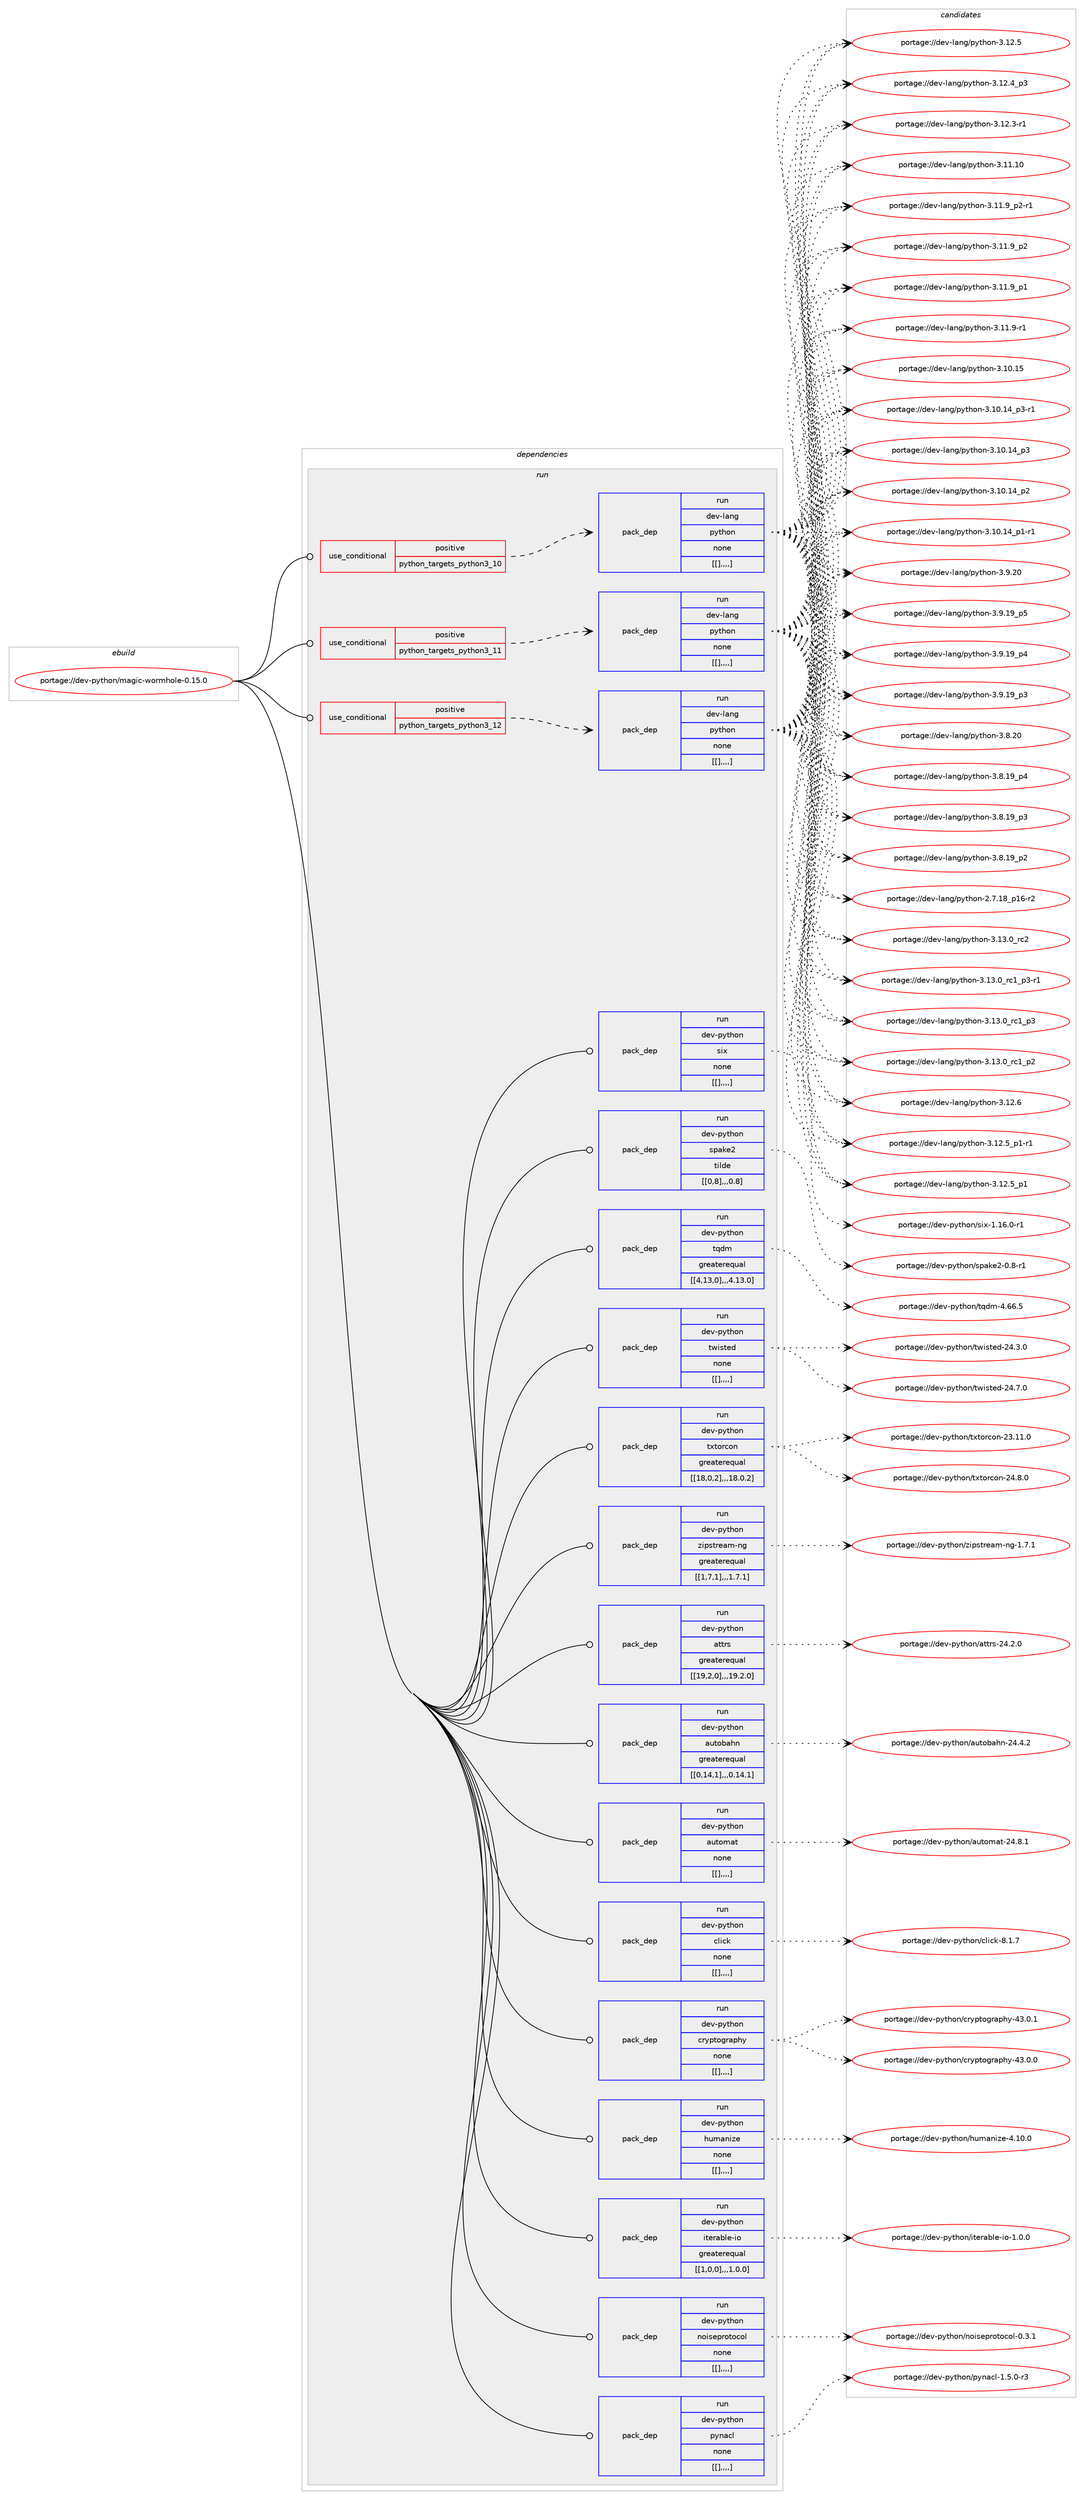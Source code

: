 digraph prolog {

# *************
# Graph options
# *************

newrank=true;
concentrate=true;
compound=true;
graph [rankdir=LR,fontname=Helvetica,fontsize=10,ranksep=1.5];#, ranksep=2.5, nodesep=0.2];
edge  [arrowhead=vee];
node  [fontname=Helvetica,fontsize=10];

# **********
# The ebuild
# **********

subgraph cluster_leftcol {
color=gray;
label=<<i>ebuild</i>>;
id [label="portage://dev-python/magic-wormhole-0.15.0", color=red, width=4, href="../dev-python/magic-wormhole-0.15.0.svg"];
}

# ****************
# The dependencies
# ****************

subgraph cluster_midcol {
color=gray;
label=<<i>dependencies</i>>;
subgraph cluster_compile {
fillcolor="#eeeeee";
style=filled;
label=<<i>compile</i>>;
}
subgraph cluster_compileandrun {
fillcolor="#eeeeee";
style=filled;
label=<<i>compile and run</i>>;
}
subgraph cluster_run {
fillcolor="#eeeeee";
style=filled;
label=<<i>run</i>>;
subgraph cond35148 {
dependency151536 [label=<<TABLE BORDER="0" CELLBORDER="1" CELLSPACING="0" CELLPADDING="4"><TR><TD ROWSPAN="3" CELLPADDING="10">use_conditional</TD></TR><TR><TD>positive</TD></TR><TR><TD>python_targets_python3_10</TD></TR></TABLE>>, shape=none, color=red];
subgraph pack115170 {
dependency151537 [label=<<TABLE BORDER="0" CELLBORDER="1" CELLSPACING="0" CELLPADDING="4" WIDTH="220"><TR><TD ROWSPAN="6" CELLPADDING="30">pack_dep</TD></TR><TR><TD WIDTH="110">run</TD></TR><TR><TD>dev-lang</TD></TR><TR><TD>python</TD></TR><TR><TD>none</TD></TR><TR><TD>[[],,,,]</TD></TR></TABLE>>, shape=none, color=blue];
}
dependency151536:e -> dependency151537:w [weight=20,style="dashed",arrowhead="vee"];
}
id:e -> dependency151536:w [weight=20,style="solid",arrowhead="odot"];
subgraph cond35149 {
dependency151538 [label=<<TABLE BORDER="0" CELLBORDER="1" CELLSPACING="0" CELLPADDING="4"><TR><TD ROWSPAN="3" CELLPADDING="10">use_conditional</TD></TR><TR><TD>positive</TD></TR><TR><TD>python_targets_python3_11</TD></TR></TABLE>>, shape=none, color=red];
subgraph pack115171 {
dependency151539 [label=<<TABLE BORDER="0" CELLBORDER="1" CELLSPACING="0" CELLPADDING="4" WIDTH="220"><TR><TD ROWSPAN="6" CELLPADDING="30">pack_dep</TD></TR><TR><TD WIDTH="110">run</TD></TR><TR><TD>dev-lang</TD></TR><TR><TD>python</TD></TR><TR><TD>none</TD></TR><TR><TD>[[],,,,]</TD></TR></TABLE>>, shape=none, color=blue];
}
dependency151538:e -> dependency151539:w [weight=20,style="dashed",arrowhead="vee"];
}
id:e -> dependency151538:w [weight=20,style="solid",arrowhead="odot"];
subgraph cond35150 {
dependency151540 [label=<<TABLE BORDER="0" CELLBORDER="1" CELLSPACING="0" CELLPADDING="4"><TR><TD ROWSPAN="3" CELLPADDING="10">use_conditional</TD></TR><TR><TD>positive</TD></TR><TR><TD>python_targets_python3_12</TD></TR></TABLE>>, shape=none, color=red];
subgraph pack115172 {
dependency151541 [label=<<TABLE BORDER="0" CELLBORDER="1" CELLSPACING="0" CELLPADDING="4" WIDTH="220"><TR><TD ROWSPAN="6" CELLPADDING="30">pack_dep</TD></TR><TR><TD WIDTH="110">run</TD></TR><TR><TD>dev-lang</TD></TR><TR><TD>python</TD></TR><TR><TD>none</TD></TR><TR><TD>[[],,,,]</TD></TR></TABLE>>, shape=none, color=blue];
}
dependency151540:e -> dependency151541:w [weight=20,style="dashed",arrowhead="vee"];
}
id:e -> dependency151540:w [weight=20,style="solid",arrowhead="odot"];
subgraph pack115173 {
dependency151542 [label=<<TABLE BORDER="0" CELLBORDER="1" CELLSPACING="0" CELLPADDING="4" WIDTH="220"><TR><TD ROWSPAN="6" CELLPADDING="30">pack_dep</TD></TR><TR><TD WIDTH="110">run</TD></TR><TR><TD>dev-python</TD></TR><TR><TD>attrs</TD></TR><TR><TD>greaterequal</TD></TR><TR><TD>[[19,2,0],,,19.2.0]</TD></TR></TABLE>>, shape=none, color=blue];
}
id:e -> dependency151542:w [weight=20,style="solid",arrowhead="odot"];
subgraph pack115174 {
dependency151543 [label=<<TABLE BORDER="0" CELLBORDER="1" CELLSPACING="0" CELLPADDING="4" WIDTH="220"><TR><TD ROWSPAN="6" CELLPADDING="30">pack_dep</TD></TR><TR><TD WIDTH="110">run</TD></TR><TR><TD>dev-python</TD></TR><TR><TD>autobahn</TD></TR><TR><TD>greaterequal</TD></TR><TR><TD>[[0,14,1],,,0.14.1]</TD></TR></TABLE>>, shape=none, color=blue];
}
id:e -> dependency151543:w [weight=20,style="solid",arrowhead="odot"];
subgraph pack115175 {
dependency151544 [label=<<TABLE BORDER="0" CELLBORDER="1" CELLSPACING="0" CELLPADDING="4" WIDTH="220"><TR><TD ROWSPAN="6" CELLPADDING="30">pack_dep</TD></TR><TR><TD WIDTH="110">run</TD></TR><TR><TD>dev-python</TD></TR><TR><TD>automat</TD></TR><TR><TD>none</TD></TR><TR><TD>[[],,,,]</TD></TR></TABLE>>, shape=none, color=blue];
}
id:e -> dependency151544:w [weight=20,style="solid",arrowhead="odot"];
subgraph pack115176 {
dependency151545 [label=<<TABLE BORDER="0" CELLBORDER="1" CELLSPACING="0" CELLPADDING="4" WIDTH="220"><TR><TD ROWSPAN="6" CELLPADDING="30">pack_dep</TD></TR><TR><TD WIDTH="110">run</TD></TR><TR><TD>dev-python</TD></TR><TR><TD>click</TD></TR><TR><TD>none</TD></TR><TR><TD>[[],,,,]</TD></TR></TABLE>>, shape=none, color=blue];
}
id:e -> dependency151545:w [weight=20,style="solid",arrowhead="odot"];
subgraph pack115177 {
dependency151546 [label=<<TABLE BORDER="0" CELLBORDER="1" CELLSPACING="0" CELLPADDING="4" WIDTH="220"><TR><TD ROWSPAN="6" CELLPADDING="30">pack_dep</TD></TR><TR><TD WIDTH="110">run</TD></TR><TR><TD>dev-python</TD></TR><TR><TD>cryptography</TD></TR><TR><TD>none</TD></TR><TR><TD>[[],,,,]</TD></TR></TABLE>>, shape=none, color=blue];
}
id:e -> dependency151546:w [weight=20,style="solid",arrowhead="odot"];
subgraph pack115178 {
dependency151547 [label=<<TABLE BORDER="0" CELLBORDER="1" CELLSPACING="0" CELLPADDING="4" WIDTH="220"><TR><TD ROWSPAN="6" CELLPADDING="30">pack_dep</TD></TR><TR><TD WIDTH="110">run</TD></TR><TR><TD>dev-python</TD></TR><TR><TD>humanize</TD></TR><TR><TD>none</TD></TR><TR><TD>[[],,,,]</TD></TR></TABLE>>, shape=none, color=blue];
}
id:e -> dependency151547:w [weight=20,style="solid",arrowhead="odot"];
subgraph pack115179 {
dependency151548 [label=<<TABLE BORDER="0" CELLBORDER="1" CELLSPACING="0" CELLPADDING="4" WIDTH="220"><TR><TD ROWSPAN="6" CELLPADDING="30">pack_dep</TD></TR><TR><TD WIDTH="110">run</TD></TR><TR><TD>dev-python</TD></TR><TR><TD>iterable-io</TD></TR><TR><TD>greaterequal</TD></TR><TR><TD>[[1,0,0],,,1.0.0]</TD></TR></TABLE>>, shape=none, color=blue];
}
id:e -> dependency151548:w [weight=20,style="solid",arrowhead="odot"];
subgraph pack115180 {
dependency151549 [label=<<TABLE BORDER="0" CELLBORDER="1" CELLSPACING="0" CELLPADDING="4" WIDTH="220"><TR><TD ROWSPAN="6" CELLPADDING="30">pack_dep</TD></TR><TR><TD WIDTH="110">run</TD></TR><TR><TD>dev-python</TD></TR><TR><TD>noiseprotocol</TD></TR><TR><TD>none</TD></TR><TR><TD>[[],,,,]</TD></TR></TABLE>>, shape=none, color=blue];
}
id:e -> dependency151549:w [weight=20,style="solid",arrowhead="odot"];
subgraph pack115181 {
dependency151550 [label=<<TABLE BORDER="0" CELLBORDER="1" CELLSPACING="0" CELLPADDING="4" WIDTH="220"><TR><TD ROWSPAN="6" CELLPADDING="30">pack_dep</TD></TR><TR><TD WIDTH="110">run</TD></TR><TR><TD>dev-python</TD></TR><TR><TD>pynacl</TD></TR><TR><TD>none</TD></TR><TR><TD>[[],,,,]</TD></TR></TABLE>>, shape=none, color=blue];
}
id:e -> dependency151550:w [weight=20,style="solid",arrowhead="odot"];
subgraph pack115182 {
dependency151551 [label=<<TABLE BORDER="0" CELLBORDER="1" CELLSPACING="0" CELLPADDING="4" WIDTH="220"><TR><TD ROWSPAN="6" CELLPADDING="30">pack_dep</TD></TR><TR><TD WIDTH="110">run</TD></TR><TR><TD>dev-python</TD></TR><TR><TD>six</TD></TR><TR><TD>none</TD></TR><TR><TD>[[],,,,]</TD></TR></TABLE>>, shape=none, color=blue];
}
id:e -> dependency151551:w [weight=20,style="solid",arrowhead="odot"];
subgraph pack115183 {
dependency151552 [label=<<TABLE BORDER="0" CELLBORDER="1" CELLSPACING="0" CELLPADDING="4" WIDTH="220"><TR><TD ROWSPAN="6" CELLPADDING="30">pack_dep</TD></TR><TR><TD WIDTH="110">run</TD></TR><TR><TD>dev-python</TD></TR><TR><TD>spake2</TD></TR><TR><TD>tilde</TD></TR><TR><TD>[[0,8],,,0.8]</TD></TR></TABLE>>, shape=none, color=blue];
}
id:e -> dependency151552:w [weight=20,style="solid",arrowhead="odot"];
subgraph pack115184 {
dependency151553 [label=<<TABLE BORDER="0" CELLBORDER="1" CELLSPACING="0" CELLPADDING="4" WIDTH="220"><TR><TD ROWSPAN="6" CELLPADDING="30">pack_dep</TD></TR><TR><TD WIDTH="110">run</TD></TR><TR><TD>dev-python</TD></TR><TR><TD>tqdm</TD></TR><TR><TD>greaterequal</TD></TR><TR><TD>[[4,13,0],,,4.13.0]</TD></TR></TABLE>>, shape=none, color=blue];
}
id:e -> dependency151553:w [weight=20,style="solid",arrowhead="odot"];
subgraph pack115185 {
dependency151554 [label=<<TABLE BORDER="0" CELLBORDER="1" CELLSPACING="0" CELLPADDING="4" WIDTH="220"><TR><TD ROWSPAN="6" CELLPADDING="30">pack_dep</TD></TR><TR><TD WIDTH="110">run</TD></TR><TR><TD>dev-python</TD></TR><TR><TD>twisted</TD></TR><TR><TD>none</TD></TR><TR><TD>[[],,,,]</TD></TR></TABLE>>, shape=none, color=blue];
}
id:e -> dependency151554:w [weight=20,style="solid",arrowhead="odot"];
subgraph pack115186 {
dependency151555 [label=<<TABLE BORDER="0" CELLBORDER="1" CELLSPACING="0" CELLPADDING="4" WIDTH="220"><TR><TD ROWSPAN="6" CELLPADDING="30">pack_dep</TD></TR><TR><TD WIDTH="110">run</TD></TR><TR><TD>dev-python</TD></TR><TR><TD>txtorcon</TD></TR><TR><TD>greaterequal</TD></TR><TR><TD>[[18,0,2],,,18.0.2]</TD></TR></TABLE>>, shape=none, color=blue];
}
id:e -> dependency151555:w [weight=20,style="solid",arrowhead="odot"];
subgraph pack115187 {
dependency151556 [label=<<TABLE BORDER="0" CELLBORDER="1" CELLSPACING="0" CELLPADDING="4" WIDTH="220"><TR><TD ROWSPAN="6" CELLPADDING="30">pack_dep</TD></TR><TR><TD WIDTH="110">run</TD></TR><TR><TD>dev-python</TD></TR><TR><TD>zipstream-ng</TD></TR><TR><TD>greaterequal</TD></TR><TR><TD>[[1,7,1],,,1.7.1]</TD></TR></TABLE>>, shape=none, color=blue];
}
id:e -> dependency151556:w [weight=20,style="solid",arrowhead="odot"];
}
}

# **************
# The candidates
# **************

subgraph cluster_choices {
rank=same;
color=gray;
label=<<i>candidates</i>>;

subgraph choice115170 {
color=black;
nodesep=1;
choice10010111845108971101034711212111610411111045514649514648951149950 [label="portage://dev-lang/python-3.13.0_rc2", color=red, width=4,href="../dev-lang/python-3.13.0_rc2.svg"];
choice1001011184510897110103471121211161041111104551464951464895114994995112514511449 [label="portage://dev-lang/python-3.13.0_rc1_p3-r1", color=red, width=4,href="../dev-lang/python-3.13.0_rc1_p3-r1.svg"];
choice100101118451089711010347112121116104111110455146495146489511499499511251 [label="portage://dev-lang/python-3.13.0_rc1_p3", color=red, width=4,href="../dev-lang/python-3.13.0_rc1_p3.svg"];
choice100101118451089711010347112121116104111110455146495146489511499499511250 [label="portage://dev-lang/python-3.13.0_rc1_p2", color=red, width=4,href="../dev-lang/python-3.13.0_rc1_p2.svg"];
choice10010111845108971101034711212111610411111045514649504654 [label="portage://dev-lang/python-3.12.6", color=red, width=4,href="../dev-lang/python-3.12.6.svg"];
choice1001011184510897110103471121211161041111104551464950465395112494511449 [label="portage://dev-lang/python-3.12.5_p1-r1", color=red, width=4,href="../dev-lang/python-3.12.5_p1-r1.svg"];
choice100101118451089711010347112121116104111110455146495046539511249 [label="portage://dev-lang/python-3.12.5_p1", color=red, width=4,href="../dev-lang/python-3.12.5_p1.svg"];
choice10010111845108971101034711212111610411111045514649504653 [label="portage://dev-lang/python-3.12.5", color=red, width=4,href="../dev-lang/python-3.12.5.svg"];
choice100101118451089711010347112121116104111110455146495046529511251 [label="portage://dev-lang/python-3.12.4_p3", color=red, width=4,href="../dev-lang/python-3.12.4_p3.svg"];
choice100101118451089711010347112121116104111110455146495046514511449 [label="portage://dev-lang/python-3.12.3-r1", color=red, width=4,href="../dev-lang/python-3.12.3-r1.svg"];
choice1001011184510897110103471121211161041111104551464949464948 [label="portage://dev-lang/python-3.11.10", color=red, width=4,href="../dev-lang/python-3.11.10.svg"];
choice1001011184510897110103471121211161041111104551464949465795112504511449 [label="portage://dev-lang/python-3.11.9_p2-r1", color=red, width=4,href="../dev-lang/python-3.11.9_p2-r1.svg"];
choice100101118451089711010347112121116104111110455146494946579511250 [label="portage://dev-lang/python-3.11.9_p2", color=red, width=4,href="../dev-lang/python-3.11.9_p2.svg"];
choice100101118451089711010347112121116104111110455146494946579511249 [label="portage://dev-lang/python-3.11.9_p1", color=red, width=4,href="../dev-lang/python-3.11.9_p1.svg"];
choice100101118451089711010347112121116104111110455146494946574511449 [label="portage://dev-lang/python-3.11.9-r1", color=red, width=4,href="../dev-lang/python-3.11.9-r1.svg"];
choice1001011184510897110103471121211161041111104551464948464953 [label="portage://dev-lang/python-3.10.15", color=red, width=4,href="../dev-lang/python-3.10.15.svg"];
choice100101118451089711010347112121116104111110455146494846495295112514511449 [label="portage://dev-lang/python-3.10.14_p3-r1", color=red, width=4,href="../dev-lang/python-3.10.14_p3-r1.svg"];
choice10010111845108971101034711212111610411111045514649484649529511251 [label="portage://dev-lang/python-3.10.14_p3", color=red, width=4,href="../dev-lang/python-3.10.14_p3.svg"];
choice10010111845108971101034711212111610411111045514649484649529511250 [label="portage://dev-lang/python-3.10.14_p2", color=red, width=4,href="../dev-lang/python-3.10.14_p2.svg"];
choice100101118451089711010347112121116104111110455146494846495295112494511449 [label="portage://dev-lang/python-3.10.14_p1-r1", color=red, width=4,href="../dev-lang/python-3.10.14_p1-r1.svg"];
choice10010111845108971101034711212111610411111045514657465048 [label="portage://dev-lang/python-3.9.20", color=red, width=4,href="../dev-lang/python-3.9.20.svg"];
choice100101118451089711010347112121116104111110455146574649579511253 [label="portage://dev-lang/python-3.9.19_p5", color=red, width=4,href="../dev-lang/python-3.9.19_p5.svg"];
choice100101118451089711010347112121116104111110455146574649579511252 [label="portage://dev-lang/python-3.9.19_p4", color=red, width=4,href="../dev-lang/python-3.9.19_p4.svg"];
choice100101118451089711010347112121116104111110455146574649579511251 [label="portage://dev-lang/python-3.9.19_p3", color=red, width=4,href="../dev-lang/python-3.9.19_p3.svg"];
choice10010111845108971101034711212111610411111045514656465048 [label="portage://dev-lang/python-3.8.20", color=red, width=4,href="../dev-lang/python-3.8.20.svg"];
choice100101118451089711010347112121116104111110455146564649579511252 [label="portage://dev-lang/python-3.8.19_p4", color=red, width=4,href="../dev-lang/python-3.8.19_p4.svg"];
choice100101118451089711010347112121116104111110455146564649579511251 [label="portage://dev-lang/python-3.8.19_p3", color=red, width=4,href="../dev-lang/python-3.8.19_p3.svg"];
choice100101118451089711010347112121116104111110455146564649579511250 [label="portage://dev-lang/python-3.8.19_p2", color=red, width=4,href="../dev-lang/python-3.8.19_p2.svg"];
choice100101118451089711010347112121116104111110455046554649569511249544511450 [label="portage://dev-lang/python-2.7.18_p16-r2", color=red, width=4,href="../dev-lang/python-2.7.18_p16-r2.svg"];
dependency151537:e -> choice10010111845108971101034711212111610411111045514649514648951149950:w [style=dotted,weight="100"];
dependency151537:e -> choice1001011184510897110103471121211161041111104551464951464895114994995112514511449:w [style=dotted,weight="100"];
dependency151537:e -> choice100101118451089711010347112121116104111110455146495146489511499499511251:w [style=dotted,weight="100"];
dependency151537:e -> choice100101118451089711010347112121116104111110455146495146489511499499511250:w [style=dotted,weight="100"];
dependency151537:e -> choice10010111845108971101034711212111610411111045514649504654:w [style=dotted,weight="100"];
dependency151537:e -> choice1001011184510897110103471121211161041111104551464950465395112494511449:w [style=dotted,weight="100"];
dependency151537:e -> choice100101118451089711010347112121116104111110455146495046539511249:w [style=dotted,weight="100"];
dependency151537:e -> choice10010111845108971101034711212111610411111045514649504653:w [style=dotted,weight="100"];
dependency151537:e -> choice100101118451089711010347112121116104111110455146495046529511251:w [style=dotted,weight="100"];
dependency151537:e -> choice100101118451089711010347112121116104111110455146495046514511449:w [style=dotted,weight="100"];
dependency151537:e -> choice1001011184510897110103471121211161041111104551464949464948:w [style=dotted,weight="100"];
dependency151537:e -> choice1001011184510897110103471121211161041111104551464949465795112504511449:w [style=dotted,weight="100"];
dependency151537:e -> choice100101118451089711010347112121116104111110455146494946579511250:w [style=dotted,weight="100"];
dependency151537:e -> choice100101118451089711010347112121116104111110455146494946579511249:w [style=dotted,weight="100"];
dependency151537:e -> choice100101118451089711010347112121116104111110455146494946574511449:w [style=dotted,weight="100"];
dependency151537:e -> choice1001011184510897110103471121211161041111104551464948464953:w [style=dotted,weight="100"];
dependency151537:e -> choice100101118451089711010347112121116104111110455146494846495295112514511449:w [style=dotted,weight="100"];
dependency151537:e -> choice10010111845108971101034711212111610411111045514649484649529511251:w [style=dotted,weight="100"];
dependency151537:e -> choice10010111845108971101034711212111610411111045514649484649529511250:w [style=dotted,weight="100"];
dependency151537:e -> choice100101118451089711010347112121116104111110455146494846495295112494511449:w [style=dotted,weight="100"];
dependency151537:e -> choice10010111845108971101034711212111610411111045514657465048:w [style=dotted,weight="100"];
dependency151537:e -> choice100101118451089711010347112121116104111110455146574649579511253:w [style=dotted,weight="100"];
dependency151537:e -> choice100101118451089711010347112121116104111110455146574649579511252:w [style=dotted,weight="100"];
dependency151537:e -> choice100101118451089711010347112121116104111110455146574649579511251:w [style=dotted,weight="100"];
dependency151537:e -> choice10010111845108971101034711212111610411111045514656465048:w [style=dotted,weight="100"];
dependency151537:e -> choice100101118451089711010347112121116104111110455146564649579511252:w [style=dotted,weight="100"];
dependency151537:e -> choice100101118451089711010347112121116104111110455146564649579511251:w [style=dotted,weight="100"];
dependency151537:e -> choice100101118451089711010347112121116104111110455146564649579511250:w [style=dotted,weight="100"];
dependency151537:e -> choice100101118451089711010347112121116104111110455046554649569511249544511450:w [style=dotted,weight="100"];
}
subgraph choice115171 {
color=black;
nodesep=1;
choice10010111845108971101034711212111610411111045514649514648951149950 [label="portage://dev-lang/python-3.13.0_rc2", color=red, width=4,href="../dev-lang/python-3.13.0_rc2.svg"];
choice1001011184510897110103471121211161041111104551464951464895114994995112514511449 [label="portage://dev-lang/python-3.13.0_rc1_p3-r1", color=red, width=4,href="../dev-lang/python-3.13.0_rc1_p3-r1.svg"];
choice100101118451089711010347112121116104111110455146495146489511499499511251 [label="portage://dev-lang/python-3.13.0_rc1_p3", color=red, width=4,href="../dev-lang/python-3.13.0_rc1_p3.svg"];
choice100101118451089711010347112121116104111110455146495146489511499499511250 [label="portage://dev-lang/python-3.13.0_rc1_p2", color=red, width=4,href="../dev-lang/python-3.13.0_rc1_p2.svg"];
choice10010111845108971101034711212111610411111045514649504654 [label="portage://dev-lang/python-3.12.6", color=red, width=4,href="../dev-lang/python-3.12.6.svg"];
choice1001011184510897110103471121211161041111104551464950465395112494511449 [label="portage://dev-lang/python-3.12.5_p1-r1", color=red, width=4,href="../dev-lang/python-3.12.5_p1-r1.svg"];
choice100101118451089711010347112121116104111110455146495046539511249 [label="portage://dev-lang/python-3.12.5_p1", color=red, width=4,href="../dev-lang/python-3.12.5_p1.svg"];
choice10010111845108971101034711212111610411111045514649504653 [label="portage://dev-lang/python-3.12.5", color=red, width=4,href="../dev-lang/python-3.12.5.svg"];
choice100101118451089711010347112121116104111110455146495046529511251 [label="portage://dev-lang/python-3.12.4_p3", color=red, width=4,href="../dev-lang/python-3.12.4_p3.svg"];
choice100101118451089711010347112121116104111110455146495046514511449 [label="portage://dev-lang/python-3.12.3-r1", color=red, width=4,href="../dev-lang/python-3.12.3-r1.svg"];
choice1001011184510897110103471121211161041111104551464949464948 [label="portage://dev-lang/python-3.11.10", color=red, width=4,href="../dev-lang/python-3.11.10.svg"];
choice1001011184510897110103471121211161041111104551464949465795112504511449 [label="portage://dev-lang/python-3.11.9_p2-r1", color=red, width=4,href="../dev-lang/python-3.11.9_p2-r1.svg"];
choice100101118451089711010347112121116104111110455146494946579511250 [label="portage://dev-lang/python-3.11.9_p2", color=red, width=4,href="../dev-lang/python-3.11.9_p2.svg"];
choice100101118451089711010347112121116104111110455146494946579511249 [label="portage://dev-lang/python-3.11.9_p1", color=red, width=4,href="../dev-lang/python-3.11.9_p1.svg"];
choice100101118451089711010347112121116104111110455146494946574511449 [label="portage://dev-lang/python-3.11.9-r1", color=red, width=4,href="../dev-lang/python-3.11.9-r1.svg"];
choice1001011184510897110103471121211161041111104551464948464953 [label="portage://dev-lang/python-3.10.15", color=red, width=4,href="../dev-lang/python-3.10.15.svg"];
choice100101118451089711010347112121116104111110455146494846495295112514511449 [label="portage://dev-lang/python-3.10.14_p3-r1", color=red, width=4,href="../dev-lang/python-3.10.14_p3-r1.svg"];
choice10010111845108971101034711212111610411111045514649484649529511251 [label="portage://dev-lang/python-3.10.14_p3", color=red, width=4,href="../dev-lang/python-3.10.14_p3.svg"];
choice10010111845108971101034711212111610411111045514649484649529511250 [label="portage://dev-lang/python-3.10.14_p2", color=red, width=4,href="../dev-lang/python-3.10.14_p2.svg"];
choice100101118451089711010347112121116104111110455146494846495295112494511449 [label="portage://dev-lang/python-3.10.14_p1-r1", color=red, width=4,href="../dev-lang/python-3.10.14_p1-r1.svg"];
choice10010111845108971101034711212111610411111045514657465048 [label="portage://dev-lang/python-3.9.20", color=red, width=4,href="../dev-lang/python-3.9.20.svg"];
choice100101118451089711010347112121116104111110455146574649579511253 [label="portage://dev-lang/python-3.9.19_p5", color=red, width=4,href="../dev-lang/python-3.9.19_p5.svg"];
choice100101118451089711010347112121116104111110455146574649579511252 [label="portage://dev-lang/python-3.9.19_p4", color=red, width=4,href="../dev-lang/python-3.9.19_p4.svg"];
choice100101118451089711010347112121116104111110455146574649579511251 [label="portage://dev-lang/python-3.9.19_p3", color=red, width=4,href="../dev-lang/python-3.9.19_p3.svg"];
choice10010111845108971101034711212111610411111045514656465048 [label="portage://dev-lang/python-3.8.20", color=red, width=4,href="../dev-lang/python-3.8.20.svg"];
choice100101118451089711010347112121116104111110455146564649579511252 [label="portage://dev-lang/python-3.8.19_p4", color=red, width=4,href="../dev-lang/python-3.8.19_p4.svg"];
choice100101118451089711010347112121116104111110455146564649579511251 [label="portage://dev-lang/python-3.8.19_p3", color=red, width=4,href="../dev-lang/python-3.8.19_p3.svg"];
choice100101118451089711010347112121116104111110455146564649579511250 [label="portage://dev-lang/python-3.8.19_p2", color=red, width=4,href="../dev-lang/python-3.8.19_p2.svg"];
choice100101118451089711010347112121116104111110455046554649569511249544511450 [label="portage://dev-lang/python-2.7.18_p16-r2", color=red, width=4,href="../dev-lang/python-2.7.18_p16-r2.svg"];
dependency151539:e -> choice10010111845108971101034711212111610411111045514649514648951149950:w [style=dotted,weight="100"];
dependency151539:e -> choice1001011184510897110103471121211161041111104551464951464895114994995112514511449:w [style=dotted,weight="100"];
dependency151539:e -> choice100101118451089711010347112121116104111110455146495146489511499499511251:w [style=dotted,weight="100"];
dependency151539:e -> choice100101118451089711010347112121116104111110455146495146489511499499511250:w [style=dotted,weight="100"];
dependency151539:e -> choice10010111845108971101034711212111610411111045514649504654:w [style=dotted,weight="100"];
dependency151539:e -> choice1001011184510897110103471121211161041111104551464950465395112494511449:w [style=dotted,weight="100"];
dependency151539:e -> choice100101118451089711010347112121116104111110455146495046539511249:w [style=dotted,weight="100"];
dependency151539:e -> choice10010111845108971101034711212111610411111045514649504653:w [style=dotted,weight="100"];
dependency151539:e -> choice100101118451089711010347112121116104111110455146495046529511251:w [style=dotted,weight="100"];
dependency151539:e -> choice100101118451089711010347112121116104111110455146495046514511449:w [style=dotted,weight="100"];
dependency151539:e -> choice1001011184510897110103471121211161041111104551464949464948:w [style=dotted,weight="100"];
dependency151539:e -> choice1001011184510897110103471121211161041111104551464949465795112504511449:w [style=dotted,weight="100"];
dependency151539:e -> choice100101118451089711010347112121116104111110455146494946579511250:w [style=dotted,weight="100"];
dependency151539:e -> choice100101118451089711010347112121116104111110455146494946579511249:w [style=dotted,weight="100"];
dependency151539:e -> choice100101118451089711010347112121116104111110455146494946574511449:w [style=dotted,weight="100"];
dependency151539:e -> choice1001011184510897110103471121211161041111104551464948464953:w [style=dotted,weight="100"];
dependency151539:e -> choice100101118451089711010347112121116104111110455146494846495295112514511449:w [style=dotted,weight="100"];
dependency151539:e -> choice10010111845108971101034711212111610411111045514649484649529511251:w [style=dotted,weight="100"];
dependency151539:e -> choice10010111845108971101034711212111610411111045514649484649529511250:w [style=dotted,weight="100"];
dependency151539:e -> choice100101118451089711010347112121116104111110455146494846495295112494511449:w [style=dotted,weight="100"];
dependency151539:e -> choice10010111845108971101034711212111610411111045514657465048:w [style=dotted,weight="100"];
dependency151539:e -> choice100101118451089711010347112121116104111110455146574649579511253:w [style=dotted,weight="100"];
dependency151539:e -> choice100101118451089711010347112121116104111110455146574649579511252:w [style=dotted,weight="100"];
dependency151539:e -> choice100101118451089711010347112121116104111110455146574649579511251:w [style=dotted,weight="100"];
dependency151539:e -> choice10010111845108971101034711212111610411111045514656465048:w [style=dotted,weight="100"];
dependency151539:e -> choice100101118451089711010347112121116104111110455146564649579511252:w [style=dotted,weight="100"];
dependency151539:e -> choice100101118451089711010347112121116104111110455146564649579511251:w [style=dotted,weight="100"];
dependency151539:e -> choice100101118451089711010347112121116104111110455146564649579511250:w [style=dotted,weight="100"];
dependency151539:e -> choice100101118451089711010347112121116104111110455046554649569511249544511450:w [style=dotted,weight="100"];
}
subgraph choice115172 {
color=black;
nodesep=1;
choice10010111845108971101034711212111610411111045514649514648951149950 [label="portage://dev-lang/python-3.13.0_rc2", color=red, width=4,href="../dev-lang/python-3.13.0_rc2.svg"];
choice1001011184510897110103471121211161041111104551464951464895114994995112514511449 [label="portage://dev-lang/python-3.13.0_rc1_p3-r1", color=red, width=4,href="../dev-lang/python-3.13.0_rc1_p3-r1.svg"];
choice100101118451089711010347112121116104111110455146495146489511499499511251 [label="portage://dev-lang/python-3.13.0_rc1_p3", color=red, width=4,href="../dev-lang/python-3.13.0_rc1_p3.svg"];
choice100101118451089711010347112121116104111110455146495146489511499499511250 [label="portage://dev-lang/python-3.13.0_rc1_p2", color=red, width=4,href="../dev-lang/python-3.13.0_rc1_p2.svg"];
choice10010111845108971101034711212111610411111045514649504654 [label="portage://dev-lang/python-3.12.6", color=red, width=4,href="../dev-lang/python-3.12.6.svg"];
choice1001011184510897110103471121211161041111104551464950465395112494511449 [label="portage://dev-lang/python-3.12.5_p1-r1", color=red, width=4,href="../dev-lang/python-3.12.5_p1-r1.svg"];
choice100101118451089711010347112121116104111110455146495046539511249 [label="portage://dev-lang/python-3.12.5_p1", color=red, width=4,href="../dev-lang/python-3.12.5_p1.svg"];
choice10010111845108971101034711212111610411111045514649504653 [label="portage://dev-lang/python-3.12.5", color=red, width=4,href="../dev-lang/python-3.12.5.svg"];
choice100101118451089711010347112121116104111110455146495046529511251 [label="portage://dev-lang/python-3.12.4_p3", color=red, width=4,href="../dev-lang/python-3.12.4_p3.svg"];
choice100101118451089711010347112121116104111110455146495046514511449 [label="portage://dev-lang/python-3.12.3-r1", color=red, width=4,href="../dev-lang/python-3.12.3-r1.svg"];
choice1001011184510897110103471121211161041111104551464949464948 [label="portage://dev-lang/python-3.11.10", color=red, width=4,href="../dev-lang/python-3.11.10.svg"];
choice1001011184510897110103471121211161041111104551464949465795112504511449 [label="portage://dev-lang/python-3.11.9_p2-r1", color=red, width=4,href="../dev-lang/python-3.11.9_p2-r1.svg"];
choice100101118451089711010347112121116104111110455146494946579511250 [label="portage://dev-lang/python-3.11.9_p2", color=red, width=4,href="../dev-lang/python-3.11.9_p2.svg"];
choice100101118451089711010347112121116104111110455146494946579511249 [label="portage://dev-lang/python-3.11.9_p1", color=red, width=4,href="../dev-lang/python-3.11.9_p1.svg"];
choice100101118451089711010347112121116104111110455146494946574511449 [label="portage://dev-lang/python-3.11.9-r1", color=red, width=4,href="../dev-lang/python-3.11.9-r1.svg"];
choice1001011184510897110103471121211161041111104551464948464953 [label="portage://dev-lang/python-3.10.15", color=red, width=4,href="../dev-lang/python-3.10.15.svg"];
choice100101118451089711010347112121116104111110455146494846495295112514511449 [label="portage://dev-lang/python-3.10.14_p3-r1", color=red, width=4,href="../dev-lang/python-3.10.14_p3-r1.svg"];
choice10010111845108971101034711212111610411111045514649484649529511251 [label="portage://dev-lang/python-3.10.14_p3", color=red, width=4,href="../dev-lang/python-3.10.14_p3.svg"];
choice10010111845108971101034711212111610411111045514649484649529511250 [label="portage://dev-lang/python-3.10.14_p2", color=red, width=4,href="../dev-lang/python-3.10.14_p2.svg"];
choice100101118451089711010347112121116104111110455146494846495295112494511449 [label="portage://dev-lang/python-3.10.14_p1-r1", color=red, width=4,href="../dev-lang/python-3.10.14_p1-r1.svg"];
choice10010111845108971101034711212111610411111045514657465048 [label="portage://dev-lang/python-3.9.20", color=red, width=4,href="../dev-lang/python-3.9.20.svg"];
choice100101118451089711010347112121116104111110455146574649579511253 [label="portage://dev-lang/python-3.9.19_p5", color=red, width=4,href="../dev-lang/python-3.9.19_p5.svg"];
choice100101118451089711010347112121116104111110455146574649579511252 [label="portage://dev-lang/python-3.9.19_p4", color=red, width=4,href="../dev-lang/python-3.9.19_p4.svg"];
choice100101118451089711010347112121116104111110455146574649579511251 [label="portage://dev-lang/python-3.9.19_p3", color=red, width=4,href="../dev-lang/python-3.9.19_p3.svg"];
choice10010111845108971101034711212111610411111045514656465048 [label="portage://dev-lang/python-3.8.20", color=red, width=4,href="../dev-lang/python-3.8.20.svg"];
choice100101118451089711010347112121116104111110455146564649579511252 [label="portage://dev-lang/python-3.8.19_p4", color=red, width=4,href="../dev-lang/python-3.8.19_p4.svg"];
choice100101118451089711010347112121116104111110455146564649579511251 [label="portage://dev-lang/python-3.8.19_p3", color=red, width=4,href="../dev-lang/python-3.8.19_p3.svg"];
choice100101118451089711010347112121116104111110455146564649579511250 [label="portage://dev-lang/python-3.8.19_p2", color=red, width=4,href="../dev-lang/python-3.8.19_p2.svg"];
choice100101118451089711010347112121116104111110455046554649569511249544511450 [label="portage://dev-lang/python-2.7.18_p16-r2", color=red, width=4,href="../dev-lang/python-2.7.18_p16-r2.svg"];
dependency151541:e -> choice10010111845108971101034711212111610411111045514649514648951149950:w [style=dotted,weight="100"];
dependency151541:e -> choice1001011184510897110103471121211161041111104551464951464895114994995112514511449:w [style=dotted,weight="100"];
dependency151541:e -> choice100101118451089711010347112121116104111110455146495146489511499499511251:w [style=dotted,weight="100"];
dependency151541:e -> choice100101118451089711010347112121116104111110455146495146489511499499511250:w [style=dotted,weight="100"];
dependency151541:e -> choice10010111845108971101034711212111610411111045514649504654:w [style=dotted,weight="100"];
dependency151541:e -> choice1001011184510897110103471121211161041111104551464950465395112494511449:w [style=dotted,weight="100"];
dependency151541:e -> choice100101118451089711010347112121116104111110455146495046539511249:w [style=dotted,weight="100"];
dependency151541:e -> choice10010111845108971101034711212111610411111045514649504653:w [style=dotted,weight="100"];
dependency151541:e -> choice100101118451089711010347112121116104111110455146495046529511251:w [style=dotted,weight="100"];
dependency151541:e -> choice100101118451089711010347112121116104111110455146495046514511449:w [style=dotted,weight="100"];
dependency151541:e -> choice1001011184510897110103471121211161041111104551464949464948:w [style=dotted,weight="100"];
dependency151541:e -> choice1001011184510897110103471121211161041111104551464949465795112504511449:w [style=dotted,weight="100"];
dependency151541:e -> choice100101118451089711010347112121116104111110455146494946579511250:w [style=dotted,weight="100"];
dependency151541:e -> choice100101118451089711010347112121116104111110455146494946579511249:w [style=dotted,weight="100"];
dependency151541:e -> choice100101118451089711010347112121116104111110455146494946574511449:w [style=dotted,weight="100"];
dependency151541:e -> choice1001011184510897110103471121211161041111104551464948464953:w [style=dotted,weight="100"];
dependency151541:e -> choice100101118451089711010347112121116104111110455146494846495295112514511449:w [style=dotted,weight="100"];
dependency151541:e -> choice10010111845108971101034711212111610411111045514649484649529511251:w [style=dotted,weight="100"];
dependency151541:e -> choice10010111845108971101034711212111610411111045514649484649529511250:w [style=dotted,weight="100"];
dependency151541:e -> choice100101118451089711010347112121116104111110455146494846495295112494511449:w [style=dotted,weight="100"];
dependency151541:e -> choice10010111845108971101034711212111610411111045514657465048:w [style=dotted,weight="100"];
dependency151541:e -> choice100101118451089711010347112121116104111110455146574649579511253:w [style=dotted,weight="100"];
dependency151541:e -> choice100101118451089711010347112121116104111110455146574649579511252:w [style=dotted,weight="100"];
dependency151541:e -> choice100101118451089711010347112121116104111110455146574649579511251:w [style=dotted,weight="100"];
dependency151541:e -> choice10010111845108971101034711212111610411111045514656465048:w [style=dotted,weight="100"];
dependency151541:e -> choice100101118451089711010347112121116104111110455146564649579511252:w [style=dotted,weight="100"];
dependency151541:e -> choice100101118451089711010347112121116104111110455146564649579511251:w [style=dotted,weight="100"];
dependency151541:e -> choice100101118451089711010347112121116104111110455146564649579511250:w [style=dotted,weight="100"];
dependency151541:e -> choice100101118451089711010347112121116104111110455046554649569511249544511450:w [style=dotted,weight="100"];
}
subgraph choice115173 {
color=black;
nodesep=1;
choice10010111845112121116104111110479711611611411545505246504648 [label="portage://dev-python/attrs-24.2.0", color=red, width=4,href="../dev-python/attrs-24.2.0.svg"];
dependency151542:e -> choice10010111845112121116104111110479711611611411545505246504648:w [style=dotted,weight="100"];
}
subgraph choice115174 {
color=black;
nodesep=1;
choice100101118451121211161041111104797117116111989710411045505246524650 [label="portage://dev-python/autobahn-24.4.2", color=red, width=4,href="../dev-python/autobahn-24.4.2.svg"];
dependency151543:e -> choice100101118451121211161041111104797117116111989710411045505246524650:w [style=dotted,weight="100"];
}
subgraph choice115175 {
color=black;
nodesep=1;
choice1001011184511212111610411111047971171161111099711645505246564649 [label="portage://dev-python/automat-24.8.1", color=red, width=4,href="../dev-python/automat-24.8.1.svg"];
dependency151544:e -> choice1001011184511212111610411111047971171161111099711645505246564649:w [style=dotted,weight="100"];
}
subgraph choice115176 {
color=black;
nodesep=1;
choice10010111845112121116104111110479910810599107455646494655 [label="portage://dev-python/click-8.1.7", color=red, width=4,href="../dev-python/click-8.1.7.svg"];
dependency151545:e -> choice10010111845112121116104111110479910810599107455646494655:w [style=dotted,weight="100"];
}
subgraph choice115177 {
color=black;
nodesep=1;
choice1001011184511212111610411111047991141211121161111031149711210412145525146484649 [label="portage://dev-python/cryptography-43.0.1", color=red, width=4,href="../dev-python/cryptography-43.0.1.svg"];
choice1001011184511212111610411111047991141211121161111031149711210412145525146484648 [label="portage://dev-python/cryptography-43.0.0", color=red, width=4,href="../dev-python/cryptography-43.0.0.svg"];
dependency151546:e -> choice1001011184511212111610411111047991141211121161111031149711210412145525146484649:w [style=dotted,weight="100"];
dependency151546:e -> choice1001011184511212111610411111047991141211121161111031149711210412145525146484648:w [style=dotted,weight="100"];
}
subgraph choice115178 {
color=black;
nodesep=1;
choice10010111845112121116104111110471041171099711010512210145524649484648 [label="portage://dev-python/humanize-4.10.0", color=red, width=4,href="../dev-python/humanize-4.10.0.svg"];
dependency151547:e -> choice10010111845112121116104111110471041171099711010512210145524649484648:w [style=dotted,weight="100"];
}
subgraph choice115179 {
color=black;
nodesep=1;
choice1001011184511212111610411111047105116101114979810810145105111454946484648 [label="portage://dev-python/iterable-io-1.0.0", color=red, width=4,href="../dev-python/iterable-io-1.0.0.svg"];
dependency151548:e -> choice1001011184511212111610411111047105116101114979810810145105111454946484648:w [style=dotted,weight="100"];
}
subgraph choice115180 {
color=black;
nodesep=1;
choice100101118451121211161041111104711011110511510111211411111611199111108454846514649 [label="portage://dev-python/noiseprotocol-0.3.1", color=red, width=4,href="../dev-python/noiseprotocol-0.3.1.svg"];
dependency151549:e -> choice100101118451121211161041111104711011110511510111211411111611199111108454846514649:w [style=dotted,weight="100"];
}
subgraph choice115181 {
color=black;
nodesep=1;
choice100101118451121211161041111104711212111097991084549465346484511451 [label="portage://dev-python/pynacl-1.5.0-r3", color=red, width=4,href="../dev-python/pynacl-1.5.0-r3.svg"];
dependency151550:e -> choice100101118451121211161041111104711212111097991084549465346484511451:w [style=dotted,weight="100"];
}
subgraph choice115182 {
color=black;
nodesep=1;
choice1001011184511212111610411111047115105120454946495446484511449 [label="portage://dev-python/six-1.16.0-r1", color=red, width=4,href="../dev-python/six-1.16.0-r1.svg"];
dependency151551:e -> choice1001011184511212111610411111047115105120454946495446484511449:w [style=dotted,weight="100"];
}
subgraph choice115183 {
color=black;
nodesep=1;
choice10010111845112121116104111110471151129710710150454846564511449 [label="portage://dev-python/spake2-0.8-r1", color=red, width=4,href="../dev-python/spake2-0.8-r1.svg"];
dependency151552:e -> choice10010111845112121116104111110471151129710710150454846564511449:w [style=dotted,weight="100"];
}
subgraph choice115184 {
color=black;
nodesep=1;
choice100101118451121211161041111104711611310010945524654544653 [label="portage://dev-python/tqdm-4.66.5", color=red, width=4,href="../dev-python/tqdm-4.66.5.svg"];
dependency151553:e -> choice100101118451121211161041111104711611310010945524654544653:w [style=dotted,weight="100"];
}
subgraph choice115185 {
color=black;
nodesep=1;
choice100101118451121211161041111104711611910511511610110045505246554648 [label="portage://dev-python/twisted-24.7.0", color=red, width=4,href="../dev-python/twisted-24.7.0.svg"];
choice100101118451121211161041111104711611910511511610110045505246514648 [label="portage://dev-python/twisted-24.3.0", color=red, width=4,href="../dev-python/twisted-24.3.0.svg"];
dependency151554:e -> choice100101118451121211161041111104711611910511511610110045505246554648:w [style=dotted,weight="100"];
dependency151554:e -> choice100101118451121211161041111104711611910511511610110045505246514648:w [style=dotted,weight="100"];
}
subgraph choice115186 {
color=black;
nodesep=1;
choice10010111845112121116104111110471161201161111149911111045505246564648 [label="portage://dev-python/txtorcon-24.8.0", color=red, width=4,href="../dev-python/txtorcon-24.8.0.svg"];
choice1001011184511212111610411111047116120116111114991111104550514649494648 [label="portage://dev-python/txtorcon-23.11.0", color=red, width=4,href="../dev-python/txtorcon-23.11.0.svg"];
dependency151555:e -> choice10010111845112121116104111110471161201161111149911111045505246564648:w [style=dotted,weight="100"];
dependency151555:e -> choice1001011184511212111610411111047116120116111114991111104550514649494648:w [style=dotted,weight="100"];
}
subgraph choice115187 {
color=black;
nodesep=1;
choice10010111845112121116104111110471221051121151161141019710945110103454946554649 [label="portage://dev-python/zipstream-ng-1.7.1", color=red, width=4,href="../dev-python/zipstream-ng-1.7.1.svg"];
dependency151556:e -> choice10010111845112121116104111110471221051121151161141019710945110103454946554649:w [style=dotted,weight="100"];
}
}

}
